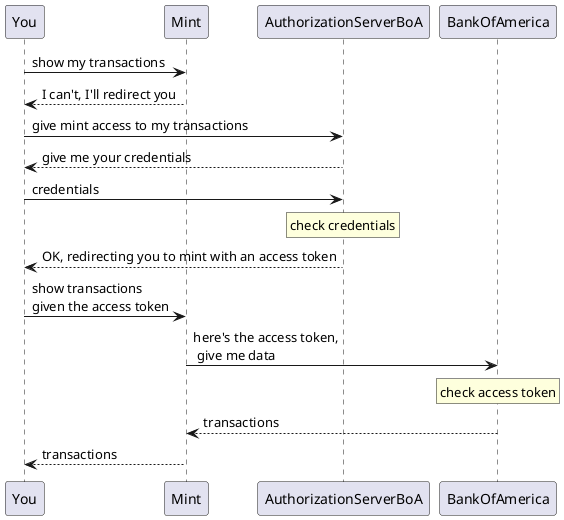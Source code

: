 @startuml
You -> Mint: show my transactions
Mint --> You: I can't, I'll redirect you
You -> AuthorizationServerBoA: give mint access to my transactions
AuthorizationServerBoA --> You: give me your credentials
You -> AuthorizationServerBoA: credentials
rnote over AuthorizationServerBoA
  check credentials
endrnote
AuthorizationServerBoA --> You: OK, redirecting you to mint with an access token
You -> Mint: show transactions \ngiven the access token
Mint -> BankOfAmerica: here's the access token,\n give me data
rnote over BankOfAmerica
  check access token
endrnote
BankOfAmerica --> Mint: transactions
Mint --> You: transactions
@enduml